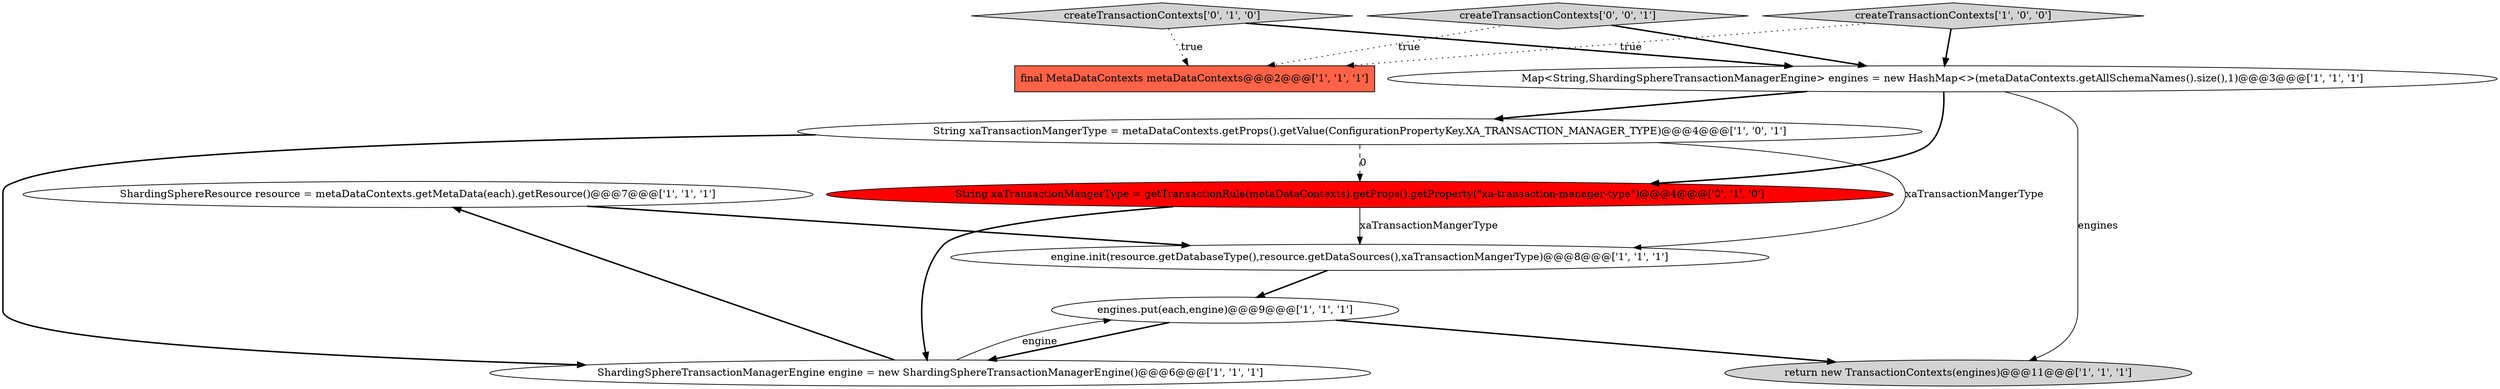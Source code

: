 digraph {
6 [style = filled, label = "ShardingSphereResource resource = metaDataContexts.getMetaData(each).getResource()@@@7@@@['1', '1', '1']", fillcolor = white, shape = ellipse image = "AAA0AAABBB1BBB"];
10 [style = filled, label = "createTransactionContexts['0', '1', '0']", fillcolor = lightgray, shape = diamond image = "AAA0AAABBB2BBB"];
5 [style = filled, label = "createTransactionContexts['1', '0', '0']", fillcolor = lightgray, shape = diamond image = "AAA0AAABBB1BBB"];
2 [style = filled, label = "ShardingSphereTransactionManagerEngine engine = new ShardingSphereTransactionManagerEngine()@@@6@@@['1', '1', '1']", fillcolor = white, shape = ellipse image = "AAA0AAABBB1BBB"];
7 [style = filled, label = "engines.put(each,engine)@@@9@@@['1', '1', '1']", fillcolor = white, shape = ellipse image = "AAA0AAABBB1BBB"];
8 [style = filled, label = "Map<String,ShardingSphereTransactionManagerEngine> engines = new HashMap<>(metaDataContexts.getAllSchemaNames().size(),1)@@@3@@@['1', '1', '1']", fillcolor = white, shape = ellipse image = "AAA0AAABBB1BBB"];
0 [style = filled, label = "final MetaDataContexts metaDataContexts@@@2@@@['1', '1', '1']", fillcolor = tomato, shape = box image = "AAA0AAABBB1BBB"];
3 [style = filled, label = "String xaTransactionMangerType = metaDataContexts.getProps().getValue(ConfigurationPropertyKey.XA_TRANSACTION_MANAGER_TYPE)@@@4@@@['1', '0', '1']", fillcolor = white, shape = ellipse image = "AAA0AAABBB1BBB"];
4 [style = filled, label = "engine.init(resource.getDatabaseType(),resource.getDataSources(),xaTransactionMangerType)@@@8@@@['1', '1', '1']", fillcolor = white, shape = ellipse image = "AAA0AAABBB1BBB"];
9 [style = filled, label = "String xaTransactionMangerType = getTransactionRule(metaDataContexts).getProps().getProperty(\"xa-transaction-manager-type\")@@@4@@@['0', '1', '0']", fillcolor = red, shape = ellipse image = "AAA1AAABBB2BBB"];
11 [style = filled, label = "createTransactionContexts['0', '0', '1']", fillcolor = lightgray, shape = diamond image = "AAA0AAABBB3BBB"];
1 [style = filled, label = "return new TransactionContexts(engines)@@@11@@@['1', '1', '1']", fillcolor = lightgray, shape = ellipse image = "AAA0AAABBB1BBB"];
8->9 [style = bold, label=""];
11->8 [style = bold, label=""];
6->4 [style = bold, label=""];
5->8 [style = bold, label=""];
10->0 [style = dotted, label="true"];
11->0 [style = dotted, label="true"];
7->1 [style = bold, label=""];
8->1 [style = solid, label="engines"];
5->0 [style = dotted, label="true"];
3->2 [style = bold, label=""];
10->8 [style = bold, label=""];
3->9 [style = dashed, label="0"];
9->2 [style = bold, label=""];
7->2 [style = bold, label=""];
2->6 [style = bold, label=""];
2->7 [style = solid, label="engine"];
3->4 [style = solid, label="xaTransactionMangerType"];
4->7 [style = bold, label=""];
9->4 [style = solid, label="xaTransactionMangerType"];
8->3 [style = bold, label=""];
}

